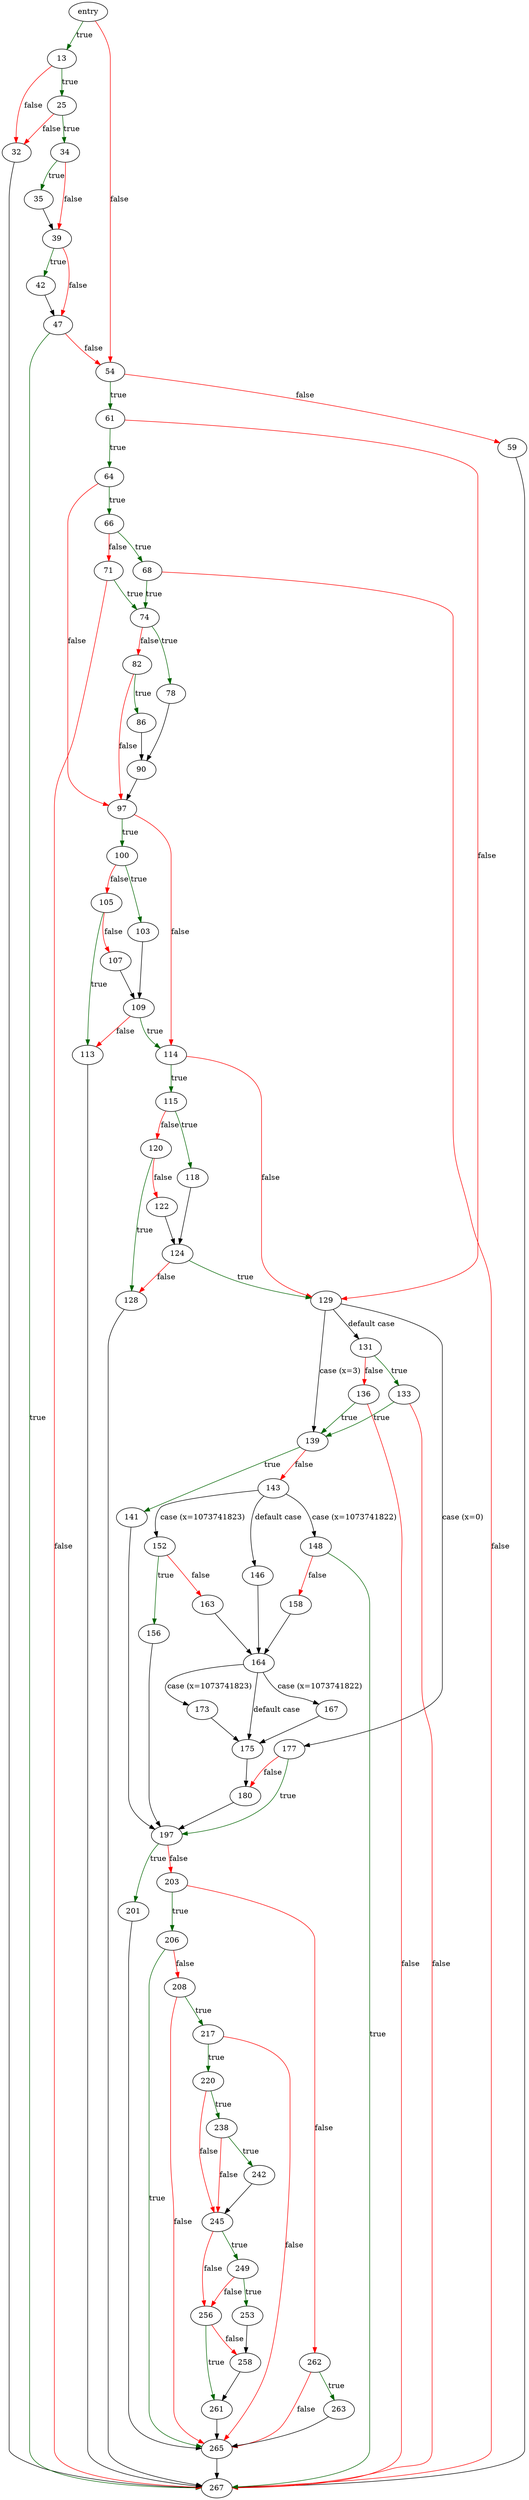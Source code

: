 digraph "fdutimens" {
	// Node definitions.
	3 [label=entry];
	13;
	25;
	32;
	34;
	35;
	39;
	42;
	47;
	54;
	59;
	61;
	64;
	66;
	68;
	71;
	74;
	78;
	82;
	86;
	90;
	97;
	100;
	103;
	105;
	107;
	109;
	113;
	114;
	115;
	118;
	120;
	122;
	124;
	128;
	129;
	131;
	133;
	136;
	139;
	141;
	143;
	146;
	148;
	152;
	156;
	158;
	163;
	164;
	167;
	173;
	175;
	177;
	180;
	197;
	201;
	203;
	206;
	208;
	217;
	220;
	238;
	242;
	245;
	249;
	253;
	256;
	258;
	261;
	262;
	263;
	265;
	267;

	// Edge definitions.
	3 -> 13 [
		color=darkgreen
		label=true
	];
	3 -> 54 [
		color=red
		label=false
	];
	13 -> 25 [
		color=darkgreen
		label=true
	];
	13 -> 32 [
		color=red
		label=false
	];
	25 -> 32 [
		color=red
		label=false
	];
	25 -> 34 [
		color=darkgreen
		label=true
	];
	32 -> 267;
	34 -> 35 [
		color=darkgreen
		label=true
	];
	34 -> 39 [
		color=red
		label=false
	];
	35 -> 39;
	39 -> 42 [
		color=darkgreen
		label=true
	];
	39 -> 47 [
		color=red
		label=false
	];
	42 -> 47;
	47 -> 54 [
		color=red
		label=false
	];
	47 -> 267 [
		color=darkgreen
		label=true
	];
	54 -> 59 [
		color=red
		label=false
	];
	54 -> 61 [
		color=darkgreen
		label=true
	];
	59 -> 267;
	61 -> 64 [
		color=darkgreen
		label=true
	];
	61 -> 129 [
		color=red
		label=false
	];
	64 -> 66 [
		color=darkgreen
		label=true
	];
	64 -> 97 [
		color=red
		label=false
	];
	66 -> 68 [
		color=darkgreen
		label=true
	];
	66 -> 71 [
		color=red
		label=false
	];
	68 -> 74 [
		color=darkgreen
		label=true
	];
	68 -> 267 [
		color=red
		label=false
	];
	71 -> 74 [
		color=darkgreen
		label=true
	];
	71 -> 267 [
		color=red
		label=false
	];
	74 -> 78 [
		color=darkgreen
		label=true
	];
	74 -> 82 [
		color=red
		label=false
	];
	78 -> 90;
	82 -> 86 [
		color=darkgreen
		label=true
	];
	82 -> 97 [
		color=red
		label=false
	];
	86 -> 90;
	90 -> 97;
	97 -> 100 [
		color=darkgreen
		label=true
	];
	97 -> 114 [
		color=red
		label=false
	];
	100 -> 103 [
		color=darkgreen
		label=true
	];
	100 -> 105 [
		color=red
		label=false
	];
	103 -> 109;
	105 -> 107 [
		color=red
		label=false
	];
	105 -> 113 [
		color=darkgreen
		label=true
	];
	107 -> 109;
	109 -> 113 [
		color=red
		label=false
	];
	109 -> 114 [
		color=darkgreen
		label=true
	];
	113 -> 267;
	114 -> 115 [
		color=darkgreen
		label=true
	];
	114 -> 129 [
		color=red
		label=false
	];
	115 -> 118 [
		color=darkgreen
		label=true
	];
	115 -> 120 [
		color=red
		label=false
	];
	118 -> 124;
	120 -> 122 [
		color=red
		label=false
	];
	120 -> 128 [
		color=darkgreen
		label=true
	];
	122 -> 124;
	124 -> 128 [
		color=red
		label=false
	];
	124 -> 129 [
		color=darkgreen
		label=true
	];
	128 -> 267;
	129 -> 131 [label="default case"];
	129 -> 139 [label="case (x=3)"];
	129 -> 177 [label="case (x=0)"];
	131 -> 133 [
		color=darkgreen
		label=true
	];
	131 -> 136 [
		color=red
		label=false
	];
	133 -> 139 [
		color=darkgreen
		label=true
	];
	133 -> 267 [
		color=red
		label=false
	];
	136 -> 139 [
		color=darkgreen
		label=true
	];
	136 -> 267 [
		color=red
		label=false
	];
	139 -> 141 [
		color=darkgreen
		label=true
	];
	139 -> 143 [
		color=red
		label=false
	];
	141 -> 197;
	143 -> 146 [label="default case"];
	143 -> 148 [label="case (x=1073741822)"];
	143 -> 152 [label="case (x=1073741823)"];
	146 -> 164;
	148 -> 158 [
		color=red
		label=false
	];
	148 -> 267 [
		color=darkgreen
		label=true
	];
	152 -> 156 [
		color=darkgreen
		label=true
	];
	152 -> 163 [
		color=red
		label=false
	];
	156 -> 197;
	158 -> 164;
	163 -> 164;
	164 -> 167 [label="case (x=1073741822)"];
	164 -> 173 [label="case (x=1073741823)"];
	164 -> 175 [label="default case"];
	167 -> 175;
	173 -> 175;
	175 -> 180;
	177 -> 180 [
		color=red
		label=false
	];
	177 -> 197 [
		color=darkgreen
		label=true
	];
	180 -> 197;
	197 -> 201 [
		color=darkgreen
		label=true
	];
	197 -> 203 [
		color=red
		label=false
	];
	201 -> 265;
	203 -> 206 [
		color=darkgreen
		label=true
	];
	203 -> 262 [
		color=red
		label=false
	];
	206 -> 208 [
		color=red
		label=false
	];
	206 -> 265 [
		color=darkgreen
		label=true
	];
	208 -> 217 [
		color=darkgreen
		label=true
	];
	208 -> 265 [
		color=red
		label=false
	];
	217 -> 220 [
		color=darkgreen
		label=true
	];
	217 -> 265 [
		color=red
		label=false
	];
	220 -> 238 [
		color=darkgreen
		label=true
	];
	220 -> 245 [
		color=red
		label=false
	];
	238 -> 242 [
		color=darkgreen
		label=true
	];
	238 -> 245 [
		color=red
		label=false
	];
	242 -> 245;
	245 -> 249 [
		color=darkgreen
		label=true
	];
	245 -> 256 [
		color=red
		label=false
	];
	249 -> 253 [
		color=darkgreen
		label=true
	];
	249 -> 256 [
		color=red
		label=false
	];
	253 -> 258;
	256 -> 258 [
		color=red
		label=false
	];
	256 -> 261 [
		color=darkgreen
		label=true
	];
	258 -> 261;
	261 -> 265;
	262 -> 263 [
		color=darkgreen
		label=true
	];
	262 -> 265 [
		color=red
		label=false
	];
	263 -> 265;
	265 -> 267;
}